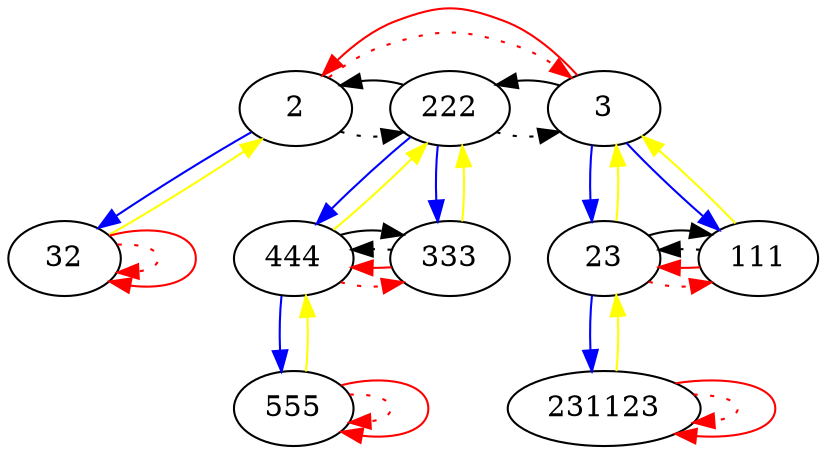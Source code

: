 Digraph G{
2
32->32 [color=red style=dotted]
32->32 [color=red]
32
2->32[color=blue]
32->2[color=yellow]
222
444->333 [color=red style=dotted]
333->444 [color=red]
333
444
555->555 [color=red style=dotted]
555->555 [color=red]
555
444->555[color=blue]
555->444[color=yellow]
222->444[color=blue]
444->222[color=yellow]
{rank = same ;333->444[style=dotted];}
444->333
222->333[color=blue]
333->222[color=yellow]
3
23->111 [color=red style=dotted]
111->23 [color=red]
111
23
231123->231123 [color=red style=dotted]
231123->231123 [color=red]
231123
23->231123[color=blue]
231123->23[color=yellow]
3->23[color=blue]
23->3[color=yellow]
{rank = same ;111->23[style=dotted];}
23->111
3->111[color=blue]
111->3[color=yellow]
{rank = same ;222->3[style=dotted];}
3->222
{rank = same ;2->222[style=dotted];}
222->2
2->3 [color=red style=dotted]
3->2 [color=red]
}